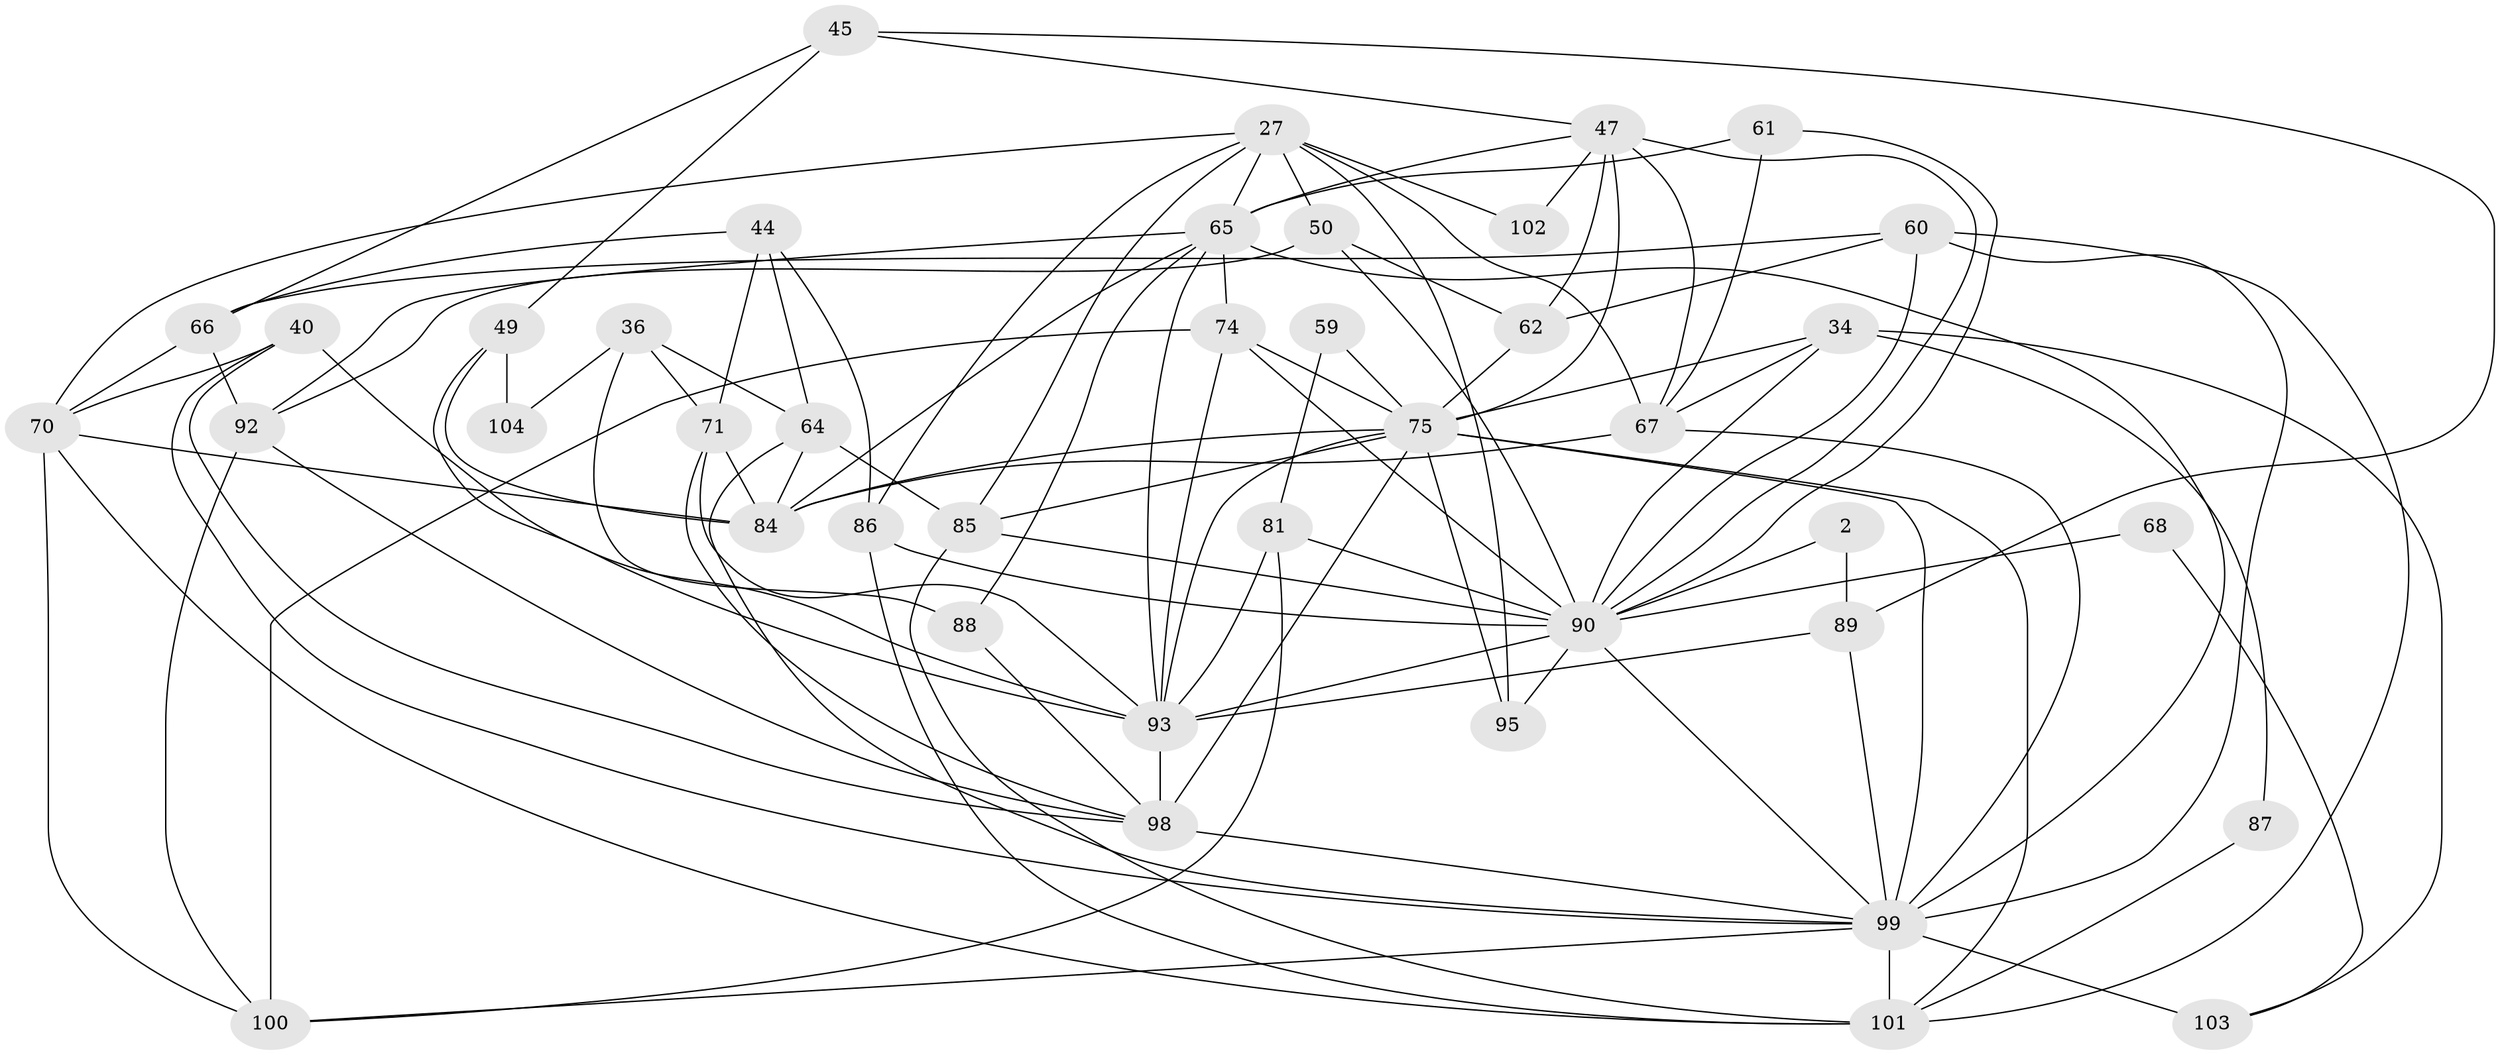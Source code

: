 // original degree distribution, {4: 0.33653846153846156, 2: 0.15384615384615385, 5: 0.1346153846153846, 7: 0.057692307692307696, 3: 0.21153846153846154, 6: 0.10576923076923077}
// Generated by graph-tools (version 1.1) at 2025/55/03/04/25 21:55:12]
// undirected, 41 vertices, 107 edges
graph export_dot {
graph [start="1"]
  node [color=gray90,style=filled];
  2;
  27 [super="+4+10"];
  34 [super="+17"];
  36;
  40 [super="+35"];
  44;
  45;
  47 [super="+39"];
  49;
  50;
  59;
  60 [super="+46"];
  61;
  62 [super="+31"];
  64 [super="+63"];
  65 [super="+43+54"];
  66;
  67 [super="+23"];
  68;
  70 [super="+38"];
  71 [super="+25"];
  74 [super="+29+73+55"];
  75 [super="+19+21+57+72+48"];
  81;
  84 [super="+32"];
  85 [super="+16"];
  86 [super="+18"];
  87 [super="+3"];
  88;
  89 [super="+33"];
  90 [super="+6+28"];
  92 [super="+78"];
  93 [super="+53"];
  95;
  98 [super="+83+97"];
  99 [super="+96+80+41"];
  100 [super="+12+58+82"];
  101 [super="+91+77"];
  102;
  103;
  104;
  2 -- 89;
  2 -- 90;
  27 -- 95;
  27 -- 50 [weight=2];
  27 -- 67;
  27 -- 65;
  27 -- 102;
  27 -- 70 [weight=2];
  27 -- 86;
  27 -- 85;
  34 -- 67 [weight=2];
  34 -- 87 [weight=2];
  34 -- 103;
  34 -- 90 [weight=2];
  34 -- 75;
  36 -- 88;
  36 -- 71;
  36 -- 104;
  36 -- 64;
  40 -- 98;
  40 -- 99;
  40 -- 93;
  40 -- 70;
  44 -- 66;
  44 -- 71;
  44 -- 86;
  44 -- 64;
  45 -- 89;
  45 -- 49;
  45 -- 47;
  45 -- 66;
  47 -- 67 [weight=2];
  47 -- 102;
  47 -- 75;
  47 -- 65 [weight=2];
  47 -- 90;
  47 -- 62;
  49 -- 104;
  49 -- 84;
  49 -- 93;
  50 -- 62;
  50 -- 92;
  50 -- 90 [weight=2];
  59 -- 81;
  59 -- 75;
  60 -- 66 [weight=2];
  60 -- 90;
  60 -- 62;
  60 -- 99 [weight=2];
  60 -- 101;
  61 -- 67;
  61 -- 65;
  61 -- 90;
  62 -- 75;
  64 -- 84;
  64 -- 85;
  64 -- 99;
  65 -- 84;
  65 -- 88;
  65 -- 93 [weight=2];
  65 -- 92;
  65 -- 74;
  65 -- 99 [weight=2];
  66 -- 70 [weight=2];
  66 -- 92;
  67 -- 84;
  67 -- 99;
  68 -- 90;
  68 -- 103;
  70 -- 101;
  70 -- 84 [weight=2];
  70 -- 100 [weight=2];
  71 -- 93;
  71 -- 84;
  71 -- 98;
  74 -- 90;
  74 -- 75 [weight=3];
  74 -- 93;
  74 -- 100 [weight=3];
  75 -- 84 [weight=2];
  75 -- 85;
  75 -- 95;
  75 -- 98;
  75 -- 99 [weight=3];
  75 -- 93;
  75 -- 101;
  81 -- 90 [weight=2];
  81 -- 93;
  81 -- 100 [weight=2];
  85 -- 90;
  85 -- 101;
  86 -- 90 [weight=2];
  86 -- 101;
  87 -- 101 [weight=2];
  88 -- 98 [weight=2];
  89 -- 93 [weight=3];
  89 -- 99 [weight=3];
  90 -- 93;
  90 -- 95;
  90 -- 99;
  92 -- 100;
  92 -- 98;
  93 -- 98;
  98 -- 99 [weight=4];
  99 -- 101 [weight=3];
  99 -- 103 [weight=2];
  99 -- 100;
}
